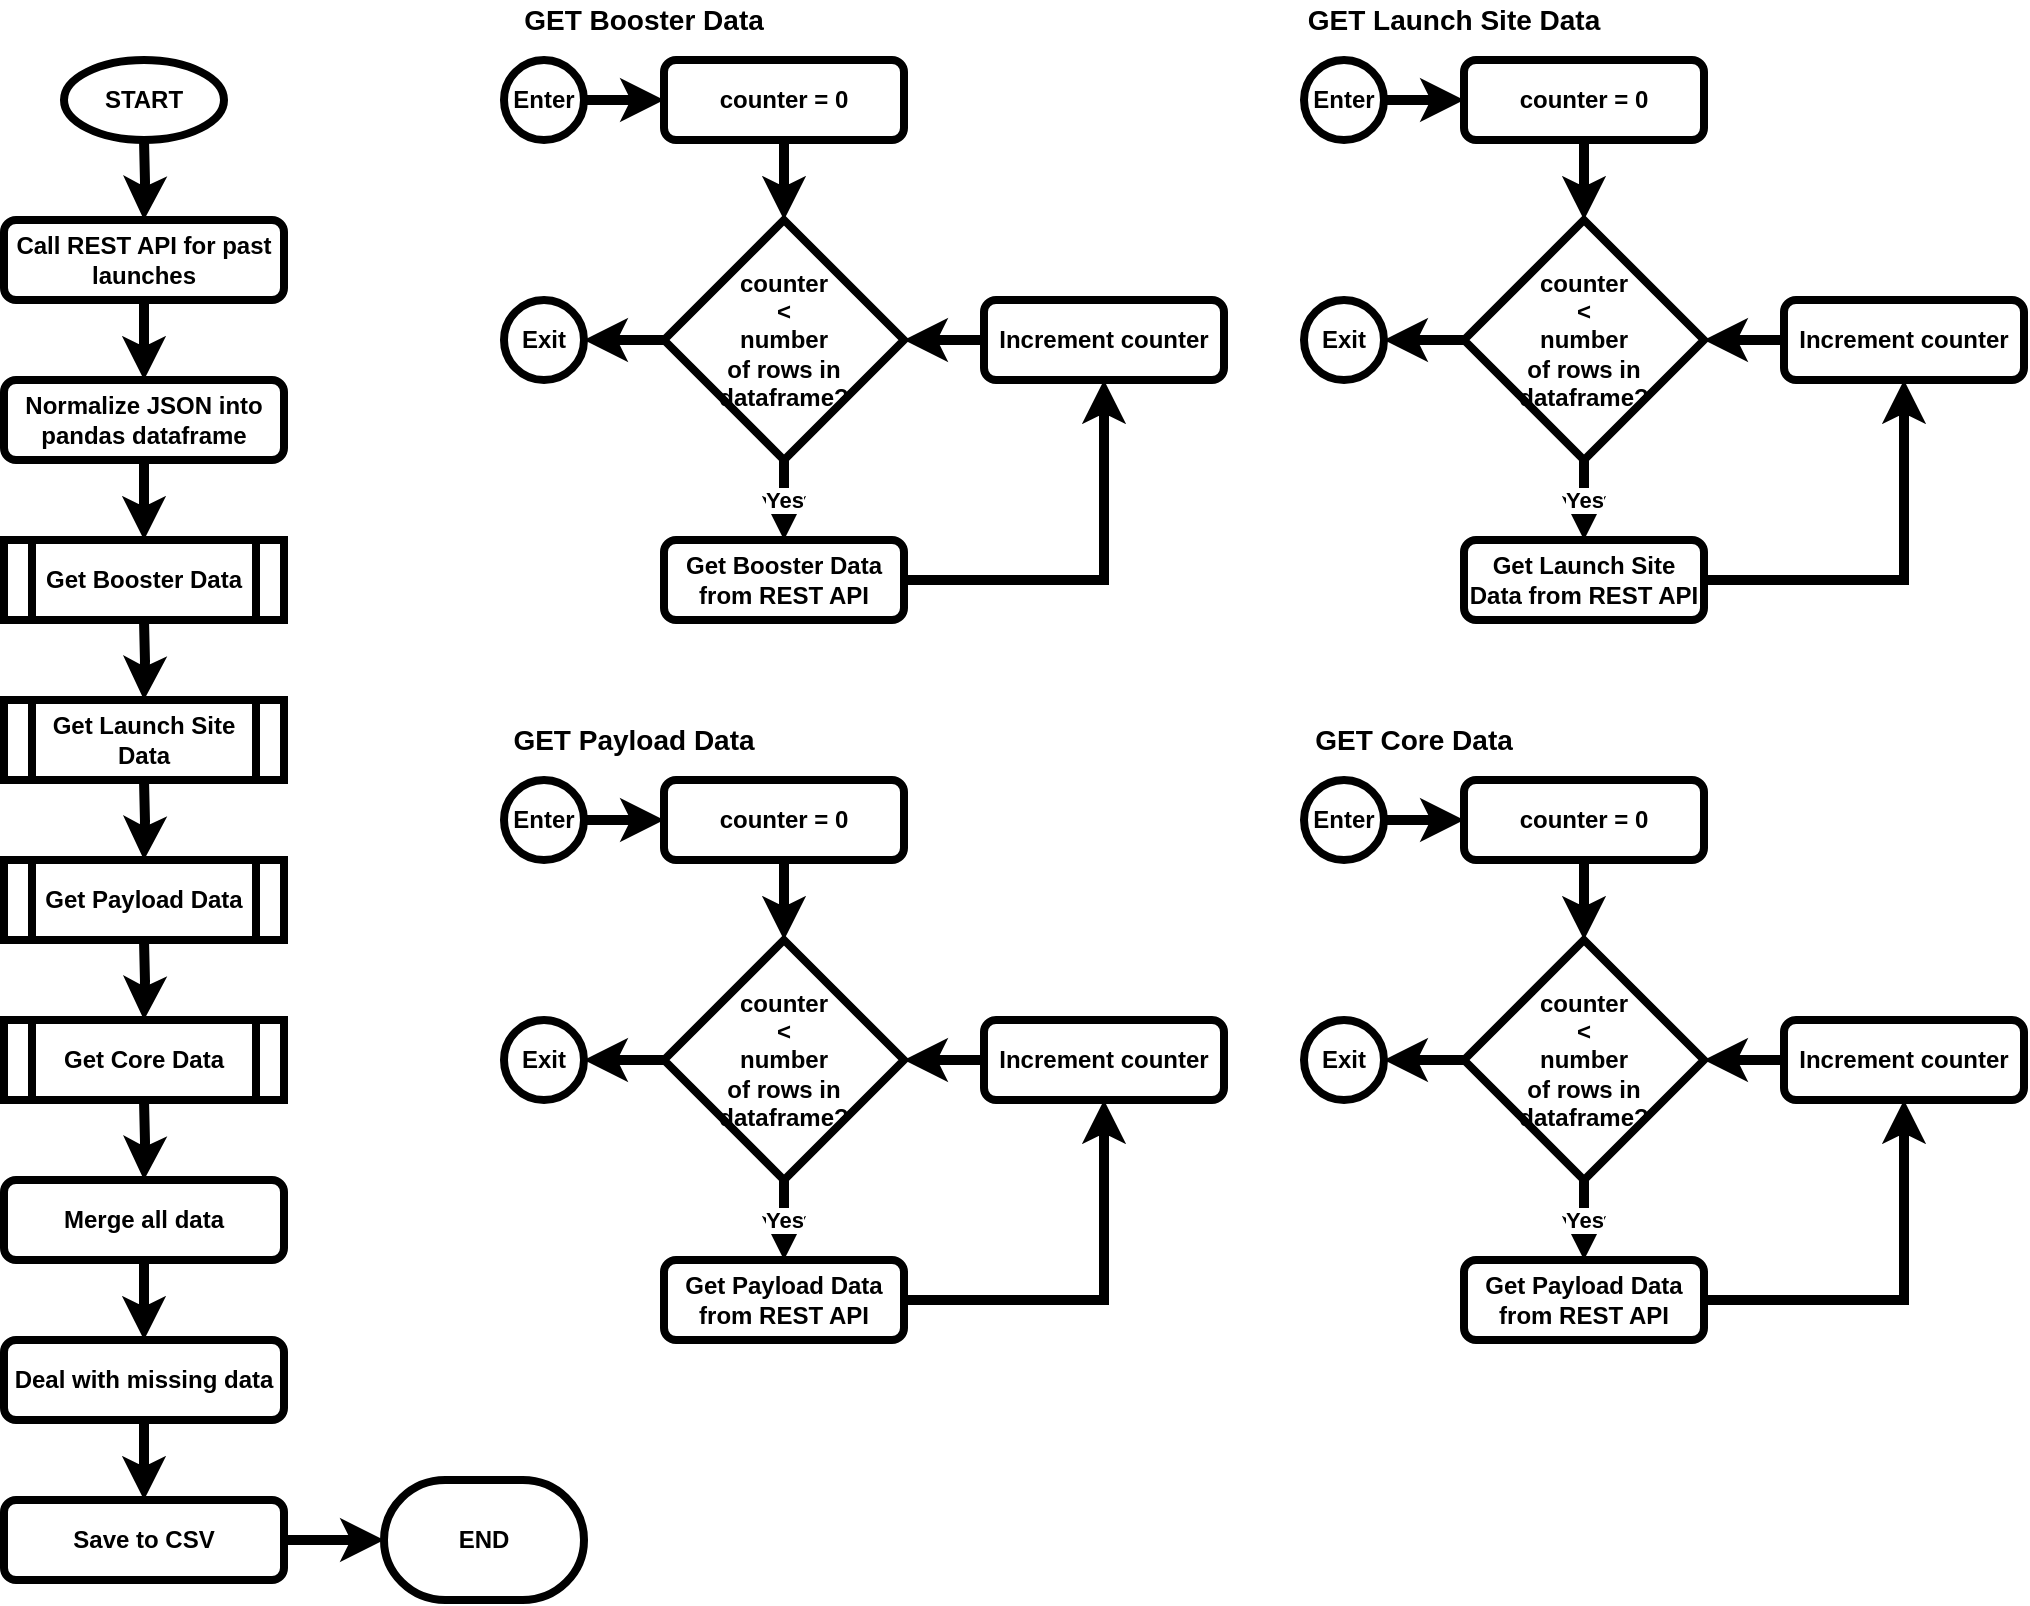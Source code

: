 <mxfile version="15.0.6" type="device"><diagram id="C5RBs43oDa-KdzZeNtuy" name="Page-1"><mxGraphModel dx="1422" dy="687" grid="1" gridSize="10" guides="1" tooltips="1" connect="1" arrows="1" fold="1" page="1" pageScale="1" pageWidth="1100" pageHeight="850" math="0" shadow="0"><root><mxCell id="WIyWlLk6GJQsqaUBKTNV-0"/><mxCell id="WIyWlLk6GJQsqaUBKTNV-1" parent="WIyWlLk6GJQsqaUBKTNV-0"/><mxCell id="vSIU4d4ChKuOiG0rOl8z-2" style="edgeStyle=orthogonalEdgeStyle;rounded=0;orthogonalLoop=1;jettySize=auto;html=1;exitX=0.5;exitY=1;exitDx=0;exitDy=0;fontStyle=1;strokeWidth=5;" edge="1" parent="WIyWlLk6GJQsqaUBKTNV-1" source="WIyWlLk6GJQsqaUBKTNV-3" target="WIyWlLk6GJQsqaUBKTNV-7"><mxGeometry relative="1" as="geometry"/></mxCell><mxCell id="WIyWlLk6GJQsqaUBKTNV-3" value="Call REST API for past launches" style="rounded=1;whiteSpace=wrap;html=1;fontSize=12;glass=0;strokeWidth=4;shadow=0;fontStyle=1" parent="WIyWlLk6GJQsqaUBKTNV-1" vertex="1"><mxGeometry x="30" y="120" width="140" height="40" as="geometry"/></mxCell><mxCell id="vSIU4d4ChKuOiG0rOl8z-41" style="edgeStyle=orthogonalEdgeStyle;rounded=0;orthogonalLoop=1;jettySize=auto;html=1;exitX=0.5;exitY=1;exitDx=0;exitDy=0;entryX=0.5;entryY=0;entryDx=0;entryDy=0;fontStyle=1;strokeWidth=5;" edge="1" parent="WIyWlLk6GJQsqaUBKTNV-1" source="WIyWlLk6GJQsqaUBKTNV-7"><mxGeometry relative="1" as="geometry"><mxPoint x="100" y="280" as="targetPoint"/></mxGeometry></mxCell><mxCell id="WIyWlLk6GJQsqaUBKTNV-7" value="Normalize JSON into pandas dataframe" style="rounded=1;whiteSpace=wrap;html=1;fontSize=12;glass=0;strokeWidth=4;shadow=0;fontStyle=1" parent="WIyWlLk6GJQsqaUBKTNV-1" vertex="1"><mxGeometry x="30" y="200" width="140" height="40" as="geometry"/></mxCell><mxCell id="vSIU4d4ChKuOiG0rOl8z-97" style="edgeStyle=orthogonalEdgeStyle;rounded=0;orthogonalLoop=1;jettySize=auto;html=1;exitX=0.5;exitY=1;exitDx=0;exitDy=0;entryX=0.5;entryY=0;entryDx=0;entryDy=0;fontStyle=1;strokeWidth=5;" edge="1" parent="WIyWlLk6GJQsqaUBKTNV-1" target="vSIU4d4ChKuOiG0rOl8z-96"><mxGeometry relative="1" as="geometry"><mxPoint x="100" y="560" as="sourcePoint"/></mxGeometry></mxCell><mxCell id="vSIU4d4ChKuOiG0rOl8z-50" value="&lt;span&gt;&lt;font style=&quot;font-size: 14px&quot;&gt;GET Booster Data&lt;/font&gt;&lt;/span&gt;" style="text;html=1;strokeColor=none;fillColor=none;align=center;verticalAlign=middle;whiteSpace=wrap;rounded=0;fontStyle=1" vertex="1" parent="WIyWlLk6GJQsqaUBKTNV-1"><mxGeometry x="280" y="10" width="140" height="20" as="geometry"/></mxCell><mxCell id="vSIU4d4ChKuOiG0rOl8z-54" value="&lt;span&gt;&lt;font style=&quot;font-size: 14px&quot;&gt;GET Launch Site Data&lt;/font&gt;&lt;/span&gt;" style="text;html=1;strokeColor=none;fillColor=none;align=center;verticalAlign=middle;whiteSpace=wrap;rounded=0;fontStyle=1" vertex="1" parent="WIyWlLk6GJQsqaUBKTNV-1"><mxGeometry x="680" y="10" width="150" height="20" as="geometry"/></mxCell><mxCell id="vSIU4d4ChKuOiG0rOl8z-60" value="" style="edgeStyle=orthogonalEdgeStyle;rounded=0;orthogonalLoop=1;jettySize=auto;html=1;fontStyle=1;strokeWidth=5;" edge="1" parent="WIyWlLk6GJQsqaUBKTNV-1"><mxGeometry relative="1" as="geometry"><mxPoint x="100" y="320" as="sourcePoint"/><mxPoint x="100" y="360" as="targetPoint"/></mxGeometry></mxCell><mxCell id="vSIU4d4ChKuOiG0rOl8z-77" value="" style="edgeStyle=orthogonalEdgeStyle;rounded=0;orthogonalLoop=1;jettySize=auto;html=1;fontStyle=1;strokeWidth=5;" edge="1" parent="WIyWlLk6GJQsqaUBKTNV-1"><mxGeometry relative="1" as="geometry"><mxPoint x="100" y="400" as="sourcePoint"/><mxPoint x="100" y="440" as="targetPoint"/></mxGeometry></mxCell><mxCell id="vSIU4d4ChKuOiG0rOl8z-75" value="&lt;span&gt;&lt;font style=&quot;font-size: 14px&quot;&gt;GET Payload Data&lt;/font&gt;&lt;/span&gt;" style="text;html=1;strokeColor=none;fillColor=none;align=center;verticalAlign=middle;whiteSpace=wrap;rounded=0;fontStyle=1" vertex="1" parent="WIyWlLk6GJQsqaUBKTNV-1"><mxGeometry x="280" y="370" width="130" height="20" as="geometry"/></mxCell><mxCell id="vSIU4d4ChKuOiG0rOl8z-95" style="edgeStyle=orthogonalEdgeStyle;rounded=0;orthogonalLoop=1;jettySize=auto;html=1;exitX=0.5;exitY=1;exitDx=0;exitDy=0;fontStyle=1;strokeWidth=5;" edge="1" parent="WIyWlLk6GJQsqaUBKTNV-1"><mxGeometry relative="1" as="geometry"><mxPoint x="100" y="480" as="sourcePoint"/><mxPoint x="100" y="520" as="targetPoint"/></mxGeometry></mxCell><mxCell id="vSIU4d4ChKuOiG0rOl8z-92" value="&lt;span&gt;&lt;font style=&quot;font-size: 14px&quot;&gt;GET Core Data&lt;/font&gt;&lt;/span&gt;" style="text;html=1;strokeColor=none;fillColor=none;align=center;verticalAlign=middle;whiteSpace=wrap;rounded=0;fontStyle=1" vertex="1" parent="WIyWlLk6GJQsqaUBKTNV-1"><mxGeometry x="680" y="370" width="110" height="20" as="geometry"/></mxCell><mxCell id="vSIU4d4ChKuOiG0rOl8z-99" value="" style="edgeStyle=orthogonalEdgeStyle;rounded=0;orthogonalLoop=1;jettySize=auto;html=1;fontStyle=1;strokeWidth=5;" edge="1" parent="WIyWlLk6GJQsqaUBKTNV-1" source="vSIU4d4ChKuOiG0rOl8z-96" target="vSIU4d4ChKuOiG0rOl8z-98"><mxGeometry relative="1" as="geometry"/></mxCell><mxCell id="vSIU4d4ChKuOiG0rOl8z-96" value="Merge all data" style="rounded=1;whiteSpace=wrap;html=1;fontStyle=1;strokeWidth=4;" vertex="1" parent="WIyWlLk6GJQsqaUBKTNV-1"><mxGeometry x="30" y="600" width="140" height="40" as="geometry"/></mxCell><mxCell id="vSIU4d4ChKuOiG0rOl8z-101" style="edgeStyle=orthogonalEdgeStyle;rounded=0;orthogonalLoop=1;jettySize=auto;html=1;exitX=0.5;exitY=1;exitDx=0;exitDy=0;fontStyle=1;strokeWidth=5;" edge="1" parent="WIyWlLk6GJQsqaUBKTNV-1" source="vSIU4d4ChKuOiG0rOl8z-98" target="vSIU4d4ChKuOiG0rOl8z-100"><mxGeometry relative="1" as="geometry"/></mxCell><mxCell id="vSIU4d4ChKuOiG0rOl8z-98" value="Deal with missing data" style="whiteSpace=wrap;html=1;rounded=1;fontStyle=1;strokeWidth=4;" vertex="1" parent="WIyWlLk6GJQsqaUBKTNV-1"><mxGeometry x="30" y="680" width="140" height="40" as="geometry"/></mxCell><mxCell id="vSIU4d4ChKuOiG0rOl8z-105" style="edgeStyle=orthogonalEdgeStyle;rounded=0;orthogonalLoop=1;jettySize=auto;html=1;exitX=1;exitY=0.5;exitDx=0;exitDy=0;entryX=0;entryY=0.5;entryDx=0;entryDy=0;strokeWidth=5;" edge="1" parent="WIyWlLk6GJQsqaUBKTNV-1" source="vSIU4d4ChKuOiG0rOl8z-100"><mxGeometry relative="1" as="geometry"><mxPoint x="220" y="780" as="targetPoint"/></mxGeometry></mxCell><mxCell id="vSIU4d4ChKuOiG0rOl8z-100" value="Save to CSV" style="rounded=1;whiteSpace=wrap;html=1;fontStyle=1;strokeWidth=4;" vertex="1" parent="WIyWlLk6GJQsqaUBKTNV-1"><mxGeometry x="30" y="760" width="140" height="40" as="geometry"/></mxCell><mxCell id="vSIU4d4ChKuOiG0rOl8z-4" value="Get Launch Site Data from REST API" style="rounded=1;whiteSpace=wrap;html=1;container=0;fontStyle=1;strokeWidth=4;" vertex="1" parent="WIyWlLk6GJQsqaUBKTNV-1"><mxGeometry x="760" y="280" width="120" height="40" as="geometry"/></mxCell><mxCell id="vSIU4d4ChKuOiG0rOl8z-11" value="counter = 0" style="rounded=1;whiteSpace=wrap;html=1;container=0;fontStyle=1;strokeWidth=4;" vertex="1" parent="WIyWlLk6GJQsqaUBKTNV-1"><mxGeometry x="760" y="40" width="120" height="40" as="geometry"/></mxCell><mxCell id="vSIU4d4ChKuOiG0rOl8z-13" value="counter&lt;br&gt;&amp;lt;&lt;br&gt;number&lt;br&gt;of rows in&lt;br&gt;dataframe?" style="strokeWidth=4;html=1;shape=mxgraph.flowchart.decision;whiteSpace=wrap;container=0;fontStyle=1" vertex="1" parent="WIyWlLk6GJQsqaUBKTNV-1"><mxGeometry x="760" y="120" width="120" height="120" as="geometry"/></mxCell><mxCell id="vSIU4d4ChKuOiG0rOl8z-15" style="edgeStyle=orthogonalEdgeStyle;rounded=0;orthogonalLoop=1;jettySize=auto;html=1;exitX=0.5;exitY=1;exitDx=0;exitDy=0;entryX=0.5;entryY=0;entryDx=0;entryDy=0;entryPerimeter=0;fontStyle=1;strokeWidth=5;" edge="1" parent="WIyWlLk6GJQsqaUBKTNV-1" source="vSIU4d4ChKuOiG0rOl8z-11" target="vSIU4d4ChKuOiG0rOl8z-13"><mxGeometry x="680" y="40" as="geometry"/></mxCell><mxCell id="vSIU4d4ChKuOiG0rOl8z-19" style="edgeStyle=orthogonalEdgeStyle;rounded=0;orthogonalLoop=1;jettySize=auto;html=1;exitX=0;exitY=0.5;exitDx=0;exitDy=0;entryX=1;entryY=0.5;entryDx=0;entryDy=0;entryPerimeter=0;fontStyle=1;strokeWidth=5;" edge="1" parent="WIyWlLk6GJQsqaUBKTNV-1" source="vSIU4d4ChKuOiG0rOl8z-17" target="vSIU4d4ChKuOiG0rOl8z-13"><mxGeometry x="680" y="40" as="geometry"/></mxCell><mxCell id="vSIU4d4ChKuOiG0rOl8z-17" value="Increment counter" style="rounded=1;whiteSpace=wrap;html=1;container=0;fontStyle=1;strokeWidth=4;" vertex="1" parent="WIyWlLk6GJQsqaUBKTNV-1"><mxGeometry x="920" y="160" width="120" height="40" as="geometry"/></mxCell><mxCell id="vSIU4d4ChKuOiG0rOl8z-18" style="edgeStyle=orthogonalEdgeStyle;rounded=0;orthogonalLoop=1;jettySize=auto;html=1;exitX=1;exitY=0.5;exitDx=0;exitDy=0;fontStyle=1;strokeWidth=5;" edge="1" parent="WIyWlLk6GJQsqaUBKTNV-1" source="vSIU4d4ChKuOiG0rOl8z-4" target="vSIU4d4ChKuOiG0rOl8z-17"><mxGeometry x="680" y="40" as="geometry"><mxPoint x="940" y="340" as="sourcePoint"/></mxGeometry></mxCell><mxCell id="vSIU4d4ChKuOiG0rOl8z-20" value="" style="endArrow=classic;html=1;entryX=0.5;entryY=0;entryDx=0;entryDy=0;fontStyle=1;strokeWidth=5;" edge="1" parent="WIyWlLk6GJQsqaUBKTNV-1" target="vSIU4d4ChKuOiG0rOl8z-4"><mxGeometry x="680" y="40" as="geometry"><mxPoint x="820" y="240" as="sourcePoint"/><mxPoint x="700" y="260" as="targetPoint"/></mxGeometry></mxCell><mxCell id="vSIU4d4ChKuOiG0rOl8z-21" value="Yes" style="edgeLabel;resizable=0;html=1;align=center;verticalAlign=middle;container=0;fontStyle=1" connectable="0" vertex="1" parent="vSIU4d4ChKuOiG0rOl8z-20"><mxGeometry relative="1" as="geometry"/></mxCell><mxCell id="vSIU4d4ChKuOiG0rOl8z-43" style="edgeStyle=orthogonalEdgeStyle;rounded=0;orthogonalLoop=1;jettySize=auto;html=1;entryX=1;entryY=0.5;entryDx=0;entryDy=0;exitX=0;exitY=0.5;exitDx=0;exitDy=0;exitPerimeter=0;fontStyle=1;strokeWidth=5;" edge="1" parent="WIyWlLk6GJQsqaUBKTNV-1" target="vSIU4d4ChKuOiG0rOl8z-46" source="vSIU4d4ChKuOiG0rOl8z-13"><mxGeometry x="680" y="40" as="geometry"><mxPoint x="740" y="220" as="sourcePoint"/><mxPoint x="740" y="210" as="targetPoint"/></mxGeometry></mxCell><mxCell id="vSIU4d4ChKuOiG0rOl8z-44" style="edgeStyle=orthogonalEdgeStyle;rounded=0;orthogonalLoop=1;jettySize=auto;html=1;exitX=1;exitY=0.5;exitDx=0;exitDy=0;entryX=0;entryY=0.5;entryDx=0;entryDy=0;fontStyle=1;strokeWidth=5;" edge="1" parent="WIyWlLk6GJQsqaUBKTNV-1" source="vSIU4d4ChKuOiG0rOl8z-45" target="vSIU4d4ChKuOiG0rOl8z-11"><mxGeometry x="680" y="40" as="geometry"><mxPoint x="750" y="110" as="targetPoint"/></mxGeometry></mxCell><mxCell id="vSIU4d4ChKuOiG0rOl8z-45" value="&lt;span&gt;Enter&lt;/span&gt;" style="ellipse;whiteSpace=wrap;html=1;aspect=fixed;container=0;fontStyle=1;strokeWidth=4;" vertex="1" parent="WIyWlLk6GJQsqaUBKTNV-1"><mxGeometry x="680" y="40" width="40" height="40" as="geometry"/></mxCell><mxCell id="vSIU4d4ChKuOiG0rOl8z-46" value="&lt;span&gt;Exit&lt;/span&gt;" style="ellipse;whiteSpace=wrap;html=1;aspect=fixed;container=0;fontStyle=1;strokeWidth=4;" vertex="1" parent="WIyWlLk6GJQsqaUBKTNV-1"><mxGeometry x="680" y="160" width="40" height="40" as="geometry"/></mxCell><mxCell id="vSIU4d4ChKuOiG0rOl8z-25" value="Get Booster Data from REST API" style="rounded=1;whiteSpace=wrap;html=1;fontSize=12;glass=0;strokeWidth=4;shadow=0;fontStyle=1" vertex="1" parent="WIyWlLk6GJQsqaUBKTNV-1"><mxGeometry x="360" y="280" width="120" height="40" as="geometry"/></mxCell><mxCell id="vSIU4d4ChKuOiG0rOl8z-27" value="counter = 0" style="rounded=1;whiteSpace=wrap;html=1;fontStyle=1;strokeWidth=4;" vertex="1" parent="WIyWlLk6GJQsqaUBKTNV-1"><mxGeometry x="360" y="40" width="120" height="40" as="geometry"/></mxCell><mxCell id="vSIU4d4ChKuOiG0rOl8z-28" value="counter&lt;br&gt;&amp;lt;&lt;br&gt;number&lt;br&gt;of rows in&lt;br&gt;dataframe?" style="strokeWidth=4;html=1;shape=mxgraph.flowchart.decision;whiteSpace=wrap;fontStyle=1" vertex="1" parent="WIyWlLk6GJQsqaUBKTNV-1"><mxGeometry x="360" y="120" width="120" height="120" as="geometry"/></mxCell><mxCell id="vSIU4d4ChKuOiG0rOl8z-26" style="edgeStyle=orthogonalEdgeStyle;rounded=0;orthogonalLoop=1;jettySize=auto;html=1;exitX=0.5;exitY=1;exitDx=0;exitDy=0;entryX=0.5;entryY=0;entryDx=0;entryDy=0;entryPerimeter=0;fontStyle=1;strokeWidth=5;" edge="1" parent="WIyWlLk6GJQsqaUBKTNV-1" source="vSIU4d4ChKuOiG0rOl8z-27" target="vSIU4d4ChKuOiG0rOl8z-28"><mxGeometry x="280" y="40" as="geometry"/></mxCell><mxCell id="vSIU4d4ChKuOiG0rOl8z-29" style="edgeStyle=orthogonalEdgeStyle;rounded=0;orthogonalLoop=1;jettySize=auto;html=1;exitX=0;exitY=0.5;exitDx=0;exitDy=0;entryX=1;entryY=0.5;entryDx=0;entryDy=0;entryPerimeter=0;fontStyle=1;strokeWidth=5;" edge="1" parent="WIyWlLk6GJQsqaUBKTNV-1" source="vSIU4d4ChKuOiG0rOl8z-30" target="vSIU4d4ChKuOiG0rOl8z-28"><mxGeometry x="280" y="40" as="geometry"/></mxCell><mxCell id="vSIU4d4ChKuOiG0rOl8z-30" value="Increment counter" style="rounded=1;whiteSpace=wrap;html=1;fontStyle=1;strokeWidth=4;" vertex="1" parent="WIyWlLk6GJQsqaUBKTNV-1"><mxGeometry x="520" y="160" width="120" height="40" as="geometry"/></mxCell><mxCell id="vSIU4d4ChKuOiG0rOl8z-24" style="edgeStyle=orthogonalEdgeStyle;rounded=0;orthogonalLoop=1;jettySize=auto;html=1;exitX=1;exitY=0.5;exitDx=0;exitDy=0;fontStyle=1;strokeWidth=5;" edge="1" parent="WIyWlLk6GJQsqaUBKTNV-1" source="vSIU4d4ChKuOiG0rOl8z-25" target="vSIU4d4ChKuOiG0rOl8z-30"><mxGeometry x="280" y="40" as="geometry"/></mxCell><mxCell id="vSIU4d4ChKuOiG0rOl8z-31" value="" style="endArrow=classic;html=1;entryX=0.5;entryY=0;entryDx=0;entryDy=0;fontStyle=1;strokeWidth=5;" edge="1" parent="WIyWlLk6GJQsqaUBKTNV-1" target="vSIU4d4ChKuOiG0rOl8z-25"><mxGeometry x="280" y="40" as="geometry"><mxPoint x="420" y="240" as="sourcePoint"/><mxPoint x="520" y="250" as="targetPoint"/></mxGeometry></mxCell><mxCell id="vSIU4d4ChKuOiG0rOl8z-32" value="Yes" style="edgeLabel;resizable=0;html=1;align=center;verticalAlign=middle;fontStyle=1" connectable="0" vertex="1" parent="vSIU4d4ChKuOiG0rOl8z-31"><mxGeometry relative="1" as="geometry"/></mxCell><mxCell id="vSIU4d4ChKuOiG0rOl8z-34" style="edgeStyle=orthogonalEdgeStyle;rounded=0;orthogonalLoop=1;jettySize=auto;html=1;exitX=1;exitY=0.5;exitDx=0;exitDy=0;entryX=0;entryY=0.5;entryDx=0;entryDy=0;fontStyle=1;strokeWidth=5;" edge="1" parent="WIyWlLk6GJQsqaUBKTNV-1" source="vSIU4d4ChKuOiG0rOl8z-33" target="vSIU4d4ChKuOiG0rOl8z-27"><mxGeometry x="280" y="40" as="geometry"/></mxCell><mxCell id="vSIU4d4ChKuOiG0rOl8z-33" value="&lt;span&gt;Enter&lt;/span&gt;" style="ellipse;whiteSpace=wrap;html=1;aspect=fixed;fontStyle=1;strokeWidth=4;" vertex="1" parent="WIyWlLk6GJQsqaUBKTNV-1"><mxGeometry x="280" y="40" width="40" height="40" as="geometry"/></mxCell><mxCell id="vSIU4d4ChKuOiG0rOl8z-35" value="&lt;span&gt;Exit&lt;/span&gt;" style="ellipse;whiteSpace=wrap;html=1;aspect=fixed;fontStyle=1;strokeWidth=4;" vertex="1" parent="WIyWlLk6GJQsqaUBKTNV-1"><mxGeometry x="280" y="160" width="40" height="40" as="geometry"/></mxCell><mxCell id="vSIU4d4ChKuOiG0rOl8z-38" style="edgeStyle=orthogonalEdgeStyle;rounded=0;orthogonalLoop=1;jettySize=auto;html=1;exitX=0;exitY=0.5;exitDx=0;exitDy=0;exitPerimeter=0;entryX=1;entryY=0.5;entryDx=0;entryDy=0;fontStyle=1;strokeWidth=5;" edge="1" parent="WIyWlLk6GJQsqaUBKTNV-1" source="vSIU4d4ChKuOiG0rOl8z-28" target="vSIU4d4ChKuOiG0rOl8z-35"><mxGeometry x="280" y="40" as="geometry"/></mxCell><mxCell id="vSIU4d4ChKuOiG0rOl8z-62" value="Get Payload Data from REST API" style="rounded=1;whiteSpace=wrap;html=1;fontSize=12;glass=0;strokeWidth=4;shadow=0;fontStyle=1" vertex="1" parent="WIyWlLk6GJQsqaUBKTNV-1"><mxGeometry x="360" y="640" width="120" height="40" as="geometry"/></mxCell><mxCell id="vSIU4d4ChKuOiG0rOl8z-63" value="counter = 0" style="rounded=1;whiteSpace=wrap;html=1;fontStyle=1;strokeWidth=4;" vertex="1" parent="WIyWlLk6GJQsqaUBKTNV-1"><mxGeometry x="360" y="400" width="120" height="40" as="geometry"/></mxCell><mxCell id="vSIU4d4ChKuOiG0rOl8z-64" value="counter&lt;br&gt;&amp;lt;&lt;br&gt;number&lt;br&gt;of rows in&lt;br&gt;dataframe?" style="strokeWidth=4;html=1;shape=mxgraph.flowchart.decision;whiteSpace=wrap;fontStyle=1" vertex="1" parent="WIyWlLk6GJQsqaUBKTNV-1"><mxGeometry x="360" y="480" width="120" height="120" as="geometry"/></mxCell><mxCell id="vSIU4d4ChKuOiG0rOl8z-65" style="edgeStyle=orthogonalEdgeStyle;rounded=0;orthogonalLoop=1;jettySize=auto;html=1;exitX=0.5;exitY=1;exitDx=0;exitDy=0;entryX=0.5;entryY=0;entryDx=0;entryDy=0;entryPerimeter=0;fontStyle=1;strokeWidth=5;" edge="1" parent="WIyWlLk6GJQsqaUBKTNV-1" source="vSIU4d4ChKuOiG0rOl8z-63" target="vSIU4d4ChKuOiG0rOl8z-64"><mxGeometry x="280" y="400" as="geometry"/></mxCell><mxCell id="vSIU4d4ChKuOiG0rOl8z-66" style="edgeStyle=orthogonalEdgeStyle;rounded=0;orthogonalLoop=1;jettySize=auto;html=1;exitX=0;exitY=0.5;exitDx=0;exitDy=0;entryX=1;entryY=0.5;entryDx=0;entryDy=0;entryPerimeter=0;fontStyle=1;strokeWidth=5;" edge="1" parent="WIyWlLk6GJQsqaUBKTNV-1" source="vSIU4d4ChKuOiG0rOl8z-67" target="vSIU4d4ChKuOiG0rOl8z-64"><mxGeometry x="280" y="400" as="geometry"/></mxCell><mxCell id="vSIU4d4ChKuOiG0rOl8z-67" value="Increment counter" style="rounded=1;whiteSpace=wrap;html=1;fontStyle=1;strokeWidth=4;" vertex="1" parent="WIyWlLk6GJQsqaUBKTNV-1"><mxGeometry x="520" y="520" width="120" height="40" as="geometry"/></mxCell><mxCell id="vSIU4d4ChKuOiG0rOl8z-68" style="edgeStyle=orthogonalEdgeStyle;rounded=0;orthogonalLoop=1;jettySize=auto;html=1;exitX=1;exitY=0.5;exitDx=0;exitDy=0;fontStyle=1;strokeWidth=5;" edge="1" parent="WIyWlLk6GJQsqaUBKTNV-1" source="vSIU4d4ChKuOiG0rOl8z-62" target="vSIU4d4ChKuOiG0rOl8z-67"><mxGeometry x="280" y="400" as="geometry"/></mxCell><mxCell id="vSIU4d4ChKuOiG0rOl8z-69" value="" style="endArrow=classic;html=1;entryX=0.5;entryY=0;entryDx=0;entryDy=0;fontStyle=1;strokeWidth=5;" edge="1" parent="WIyWlLk6GJQsqaUBKTNV-1" target="vSIU4d4ChKuOiG0rOl8z-62"><mxGeometry x="280" y="400" as="geometry"><mxPoint x="420" y="600" as="sourcePoint"/><mxPoint x="520" y="610" as="targetPoint"/></mxGeometry></mxCell><mxCell id="vSIU4d4ChKuOiG0rOl8z-70" value="Yes" style="edgeLabel;resizable=0;html=1;align=center;verticalAlign=middle;fontStyle=1" connectable="0" vertex="1" parent="vSIU4d4ChKuOiG0rOl8z-69"><mxGeometry relative="1" as="geometry"/></mxCell><mxCell id="vSIU4d4ChKuOiG0rOl8z-71" style="edgeStyle=orthogonalEdgeStyle;rounded=0;orthogonalLoop=1;jettySize=auto;html=1;exitX=1;exitY=0.5;exitDx=0;exitDy=0;entryX=0;entryY=0.5;entryDx=0;entryDy=0;fontStyle=1;strokeWidth=5;" edge="1" parent="WIyWlLk6GJQsqaUBKTNV-1" source="vSIU4d4ChKuOiG0rOl8z-72" target="vSIU4d4ChKuOiG0rOl8z-63"><mxGeometry x="280" y="400" as="geometry"/></mxCell><mxCell id="vSIU4d4ChKuOiG0rOl8z-72" value="&lt;span&gt;Enter&lt;/span&gt;" style="ellipse;whiteSpace=wrap;html=1;aspect=fixed;fontStyle=1;strokeWidth=4;" vertex="1" parent="WIyWlLk6GJQsqaUBKTNV-1"><mxGeometry x="280" y="400" width="40" height="40" as="geometry"/></mxCell><mxCell id="vSIU4d4ChKuOiG0rOl8z-73" value="&lt;span&gt;Exit&lt;/span&gt;" style="ellipse;whiteSpace=wrap;html=1;aspect=fixed;fontStyle=1;strokeWidth=4;" vertex="1" parent="WIyWlLk6GJQsqaUBKTNV-1"><mxGeometry x="280" y="520" width="40" height="40" as="geometry"/></mxCell><mxCell id="vSIU4d4ChKuOiG0rOl8z-74" style="edgeStyle=orthogonalEdgeStyle;rounded=0;orthogonalLoop=1;jettySize=auto;html=1;exitX=0;exitY=0.5;exitDx=0;exitDy=0;exitPerimeter=0;entryX=1;entryY=0.5;entryDx=0;entryDy=0;fontStyle=1;strokeWidth=5;" edge="1" parent="WIyWlLk6GJQsqaUBKTNV-1" source="vSIU4d4ChKuOiG0rOl8z-64" target="vSIU4d4ChKuOiG0rOl8z-73"><mxGeometry x="280" y="400" as="geometry"/></mxCell><mxCell id="vSIU4d4ChKuOiG0rOl8z-79" value="Get Payload Data from REST API" style="rounded=1;whiteSpace=wrap;html=1;fontSize=12;glass=0;strokeWidth=4;shadow=0;fontStyle=1" vertex="1" parent="WIyWlLk6GJQsqaUBKTNV-1"><mxGeometry x="760" y="640" width="120" height="40" as="geometry"/></mxCell><mxCell id="vSIU4d4ChKuOiG0rOl8z-80" value="counter = 0" style="rounded=1;whiteSpace=wrap;html=1;fontStyle=1;strokeWidth=4;" vertex="1" parent="WIyWlLk6GJQsqaUBKTNV-1"><mxGeometry x="760" y="400" width="120" height="40" as="geometry"/></mxCell><mxCell id="vSIU4d4ChKuOiG0rOl8z-81" value="counter&lt;br&gt;&amp;lt;&lt;br&gt;number&lt;br&gt;of rows in&lt;br&gt;dataframe?" style="strokeWidth=4;html=1;shape=mxgraph.flowchart.decision;whiteSpace=wrap;fontStyle=1" vertex="1" parent="WIyWlLk6GJQsqaUBKTNV-1"><mxGeometry x="760" y="480" width="120" height="120" as="geometry"/></mxCell><mxCell id="vSIU4d4ChKuOiG0rOl8z-82" style="edgeStyle=orthogonalEdgeStyle;rounded=0;orthogonalLoop=1;jettySize=auto;html=1;exitX=0.5;exitY=1;exitDx=0;exitDy=0;entryX=0.5;entryY=0;entryDx=0;entryDy=0;entryPerimeter=0;fontStyle=1;strokeWidth=5;" edge="1" parent="WIyWlLk6GJQsqaUBKTNV-1" source="vSIU4d4ChKuOiG0rOl8z-80" target="vSIU4d4ChKuOiG0rOl8z-81"><mxGeometry x="680" y="400" as="geometry"/></mxCell><mxCell id="vSIU4d4ChKuOiG0rOl8z-83" style="edgeStyle=orthogonalEdgeStyle;rounded=0;orthogonalLoop=1;jettySize=auto;html=1;exitX=0;exitY=0.5;exitDx=0;exitDy=0;entryX=1;entryY=0.5;entryDx=0;entryDy=0;entryPerimeter=0;fontStyle=1;strokeWidth=5;" edge="1" parent="WIyWlLk6GJQsqaUBKTNV-1" source="vSIU4d4ChKuOiG0rOl8z-84" target="vSIU4d4ChKuOiG0rOl8z-81"><mxGeometry x="680" y="400" as="geometry"/></mxCell><mxCell id="vSIU4d4ChKuOiG0rOl8z-84" value="Increment counter" style="rounded=1;whiteSpace=wrap;html=1;fontStyle=1;strokeWidth=4;" vertex="1" parent="WIyWlLk6GJQsqaUBKTNV-1"><mxGeometry x="920" y="520" width="120" height="40" as="geometry"/></mxCell><mxCell id="vSIU4d4ChKuOiG0rOl8z-85" style="edgeStyle=orthogonalEdgeStyle;rounded=0;orthogonalLoop=1;jettySize=auto;html=1;exitX=1;exitY=0.5;exitDx=0;exitDy=0;fontStyle=1;strokeWidth=5;" edge="1" parent="WIyWlLk6GJQsqaUBKTNV-1" source="vSIU4d4ChKuOiG0rOl8z-79" target="vSIU4d4ChKuOiG0rOl8z-84"><mxGeometry x="680" y="400" as="geometry"/></mxCell><mxCell id="vSIU4d4ChKuOiG0rOl8z-86" value="" style="endArrow=classic;html=1;entryX=0.5;entryY=0;entryDx=0;entryDy=0;fontStyle=1;strokeWidth=5;" edge="1" parent="WIyWlLk6GJQsqaUBKTNV-1" target="vSIU4d4ChKuOiG0rOl8z-79"><mxGeometry x="680" y="400" as="geometry"><mxPoint x="820" y="600" as="sourcePoint"/><mxPoint x="920" y="610" as="targetPoint"/></mxGeometry></mxCell><mxCell id="vSIU4d4ChKuOiG0rOl8z-87" value="Yes" style="edgeLabel;resizable=0;html=1;align=center;verticalAlign=middle;fontStyle=1" connectable="0" vertex="1" parent="vSIU4d4ChKuOiG0rOl8z-86"><mxGeometry relative="1" as="geometry"/></mxCell><mxCell id="vSIU4d4ChKuOiG0rOl8z-88" style="edgeStyle=orthogonalEdgeStyle;rounded=0;orthogonalLoop=1;jettySize=auto;html=1;exitX=1;exitY=0.5;exitDx=0;exitDy=0;entryX=0;entryY=0.5;entryDx=0;entryDy=0;fontStyle=1;strokeWidth=5;" edge="1" parent="WIyWlLk6GJQsqaUBKTNV-1" source="vSIU4d4ChKuOiG0rOl8z-89" target="vSIU4d4ChKuOiG0rOl8z-80"><mxGeometry x="680" y="400" as="geometry"/></mxCell><mxCell id="vSIU4d4ChKuOiG0rOl8z-89" value="&lt;span&gt;Enter&lt;/span&gt;" style="ellipse;whiteSpace=wrap;html=1;aspect=fixed;fontStyle=1;strokeWidth=4;" vertex="1" parent="WIyWlLk6GJQsqaUBKTNV-1"><mxGeometry x="680" y="400" width="40" height="40" as="geometry"/></mxCell><mxCell id="vSIU4d4ChKuOiG0rOl8z-90" value="&lt;span&gt;Exit&lt;/span&gt;" style="ellipse;whiteSpace=wrap;html=1;aspect=fixed;fontStyle=1;strokeWidth=4;" vertex="1" parent="WIyWlLk6GJQsqaUBKTNV-1"><mxGeometry x="680" y="520" width="40" height="40" as="geometry"/></mxCell><mxCell id="vSIU4d4ChKuOiG0rOl8z-91" style="edgeStyle=orthogonalEdgeStyle;rounded=0;orthogonalLoop=1;jettySize=auto;html=1;exitX=0;exitY=0.5;exitDx=0;exitDy=0;exitPerimeter=0;entryX=1;entryY=0.5;entryDx=0;entryDy=0;fontStyle=1;strokeWidth=5;" edge="1" parent="WIyWlLk6GJQsqaUBKTNV-1" source="vSIU4d4ChKuOiG0rOl8z-81" target="vSIU4d4ChKuOiG0rOl8z-90"><mxGeometry x="680" y="400" as="geometry"/></mxCell><mxCell id="vSIU4d4ChKuOiG0rOl8z-103" style="edgeStyle=orthogonalEdgeStyle;rounded=0;orthogonalLoop=1;jettySize=auto;html=1;exitX=0.5;exitY=1;exitDx=0;exitDy=0;entryX=0.5;entryY=0;entryDx=0;entryDy=0;strokeWidth=5;" edge="1" parent="WIyWlLk6GJQsqaUBKTNV-1" target="WIyWlLk6GJQsqaUBKTNV-3"><mxGeometry relative="1" as="geometry"><mxPoint x="100" y="80" as="sourcePoint"/></mxGeometry></mxCell><mxCell id="vSIU4d4ChKuOiG0rOl8z-107" value="&lt;b&gt;END&lt;/b&gt;" style="strokeWidth=4;html=1;shape=mxgraph.flowchart.terminator;whiteSpace=wrap;" vertex="1" parent="WIyWlLk6GJQsqaUBKTNV-1"><mxGeometry x="220" y="750" width="100" height="60" as="geometry"/></mxCell><mxCell id="vSIU4d4ChKuOiG0rOl8z-108" value="&lt;b&gt;START&lt;/b&gt;" style="strokeWidth=4;html=1;shape=mxgraph.flowchart.start_1;whiteSpace=wrap;" vertex="1" parent="WIyWlLk6GJQsqaUBKTNV-1"><mxGeometry x="60" y="40" width="80" height="40" as="geometry"/></mxCell><mxCell id="vSIU4d4ChKuOiG0rOl8z-111" value="&lt;b&gt;Get Booster Data&lt;/b&gt;" style="shape=process;whiteSpace=wrap;html=1;backgroundOutline=1;strokeWidth=4;" vertex="1" parent="WIyWlLk6GJQsqaUBKTNV-1"><mxGeometry x="30" y="280" width="140" height="40" as="geometry"/></mxCell><mxCell id="vSIU4d4ChKuOiG0rOl8z-112" value="&lt;b&gt;Get Launch Site Data&lt;/b&gt;" style="shape=process;whiteSpace=wrap;html=1;backgroundOutline=1;strokeWidth=4;" vertex="1" parent="WIyWlLk6GJQsqaUBKTNV-1"><mxGeometry x="30" y="360" width="140" height="40" as="geometry"/></mxCell><mxCell id="vSIU4d4ChKuOiG0rOl8z-113" value="&lt;span style=&quot;font-weight: 700&quot;&gt;Get Payload Data&lt;/span&gt;" style="shape=process;whiteSpace=wrap;html=1;backgroundOutline=1;strokeWidth=4;" vertex="1" parent="WIyWlLk6GJQsqaUBKTNV-1"><mxGeometry x="30" y="440" width="140" height="40" as="geometry"/></mxCell><mxCell id="vSIU4d4ChKuOiG0rOl8z-114" value="&lt;span style=&quot;font-weight: 700&quot;&gt;Get Core Data&lt;/span&gt;" style="shape=process;whiteSpace=wrap;html=1;backgroundOutline=1;strokeWidth=4;" vertex="1" parent="WIyWlLk6GJQsqaUBKTNV-1"><mxGeometry x="30" y="520" width="140" height="40" as="geometry"/></mxCell></root></mxGraphModel></diagram></mxfile>